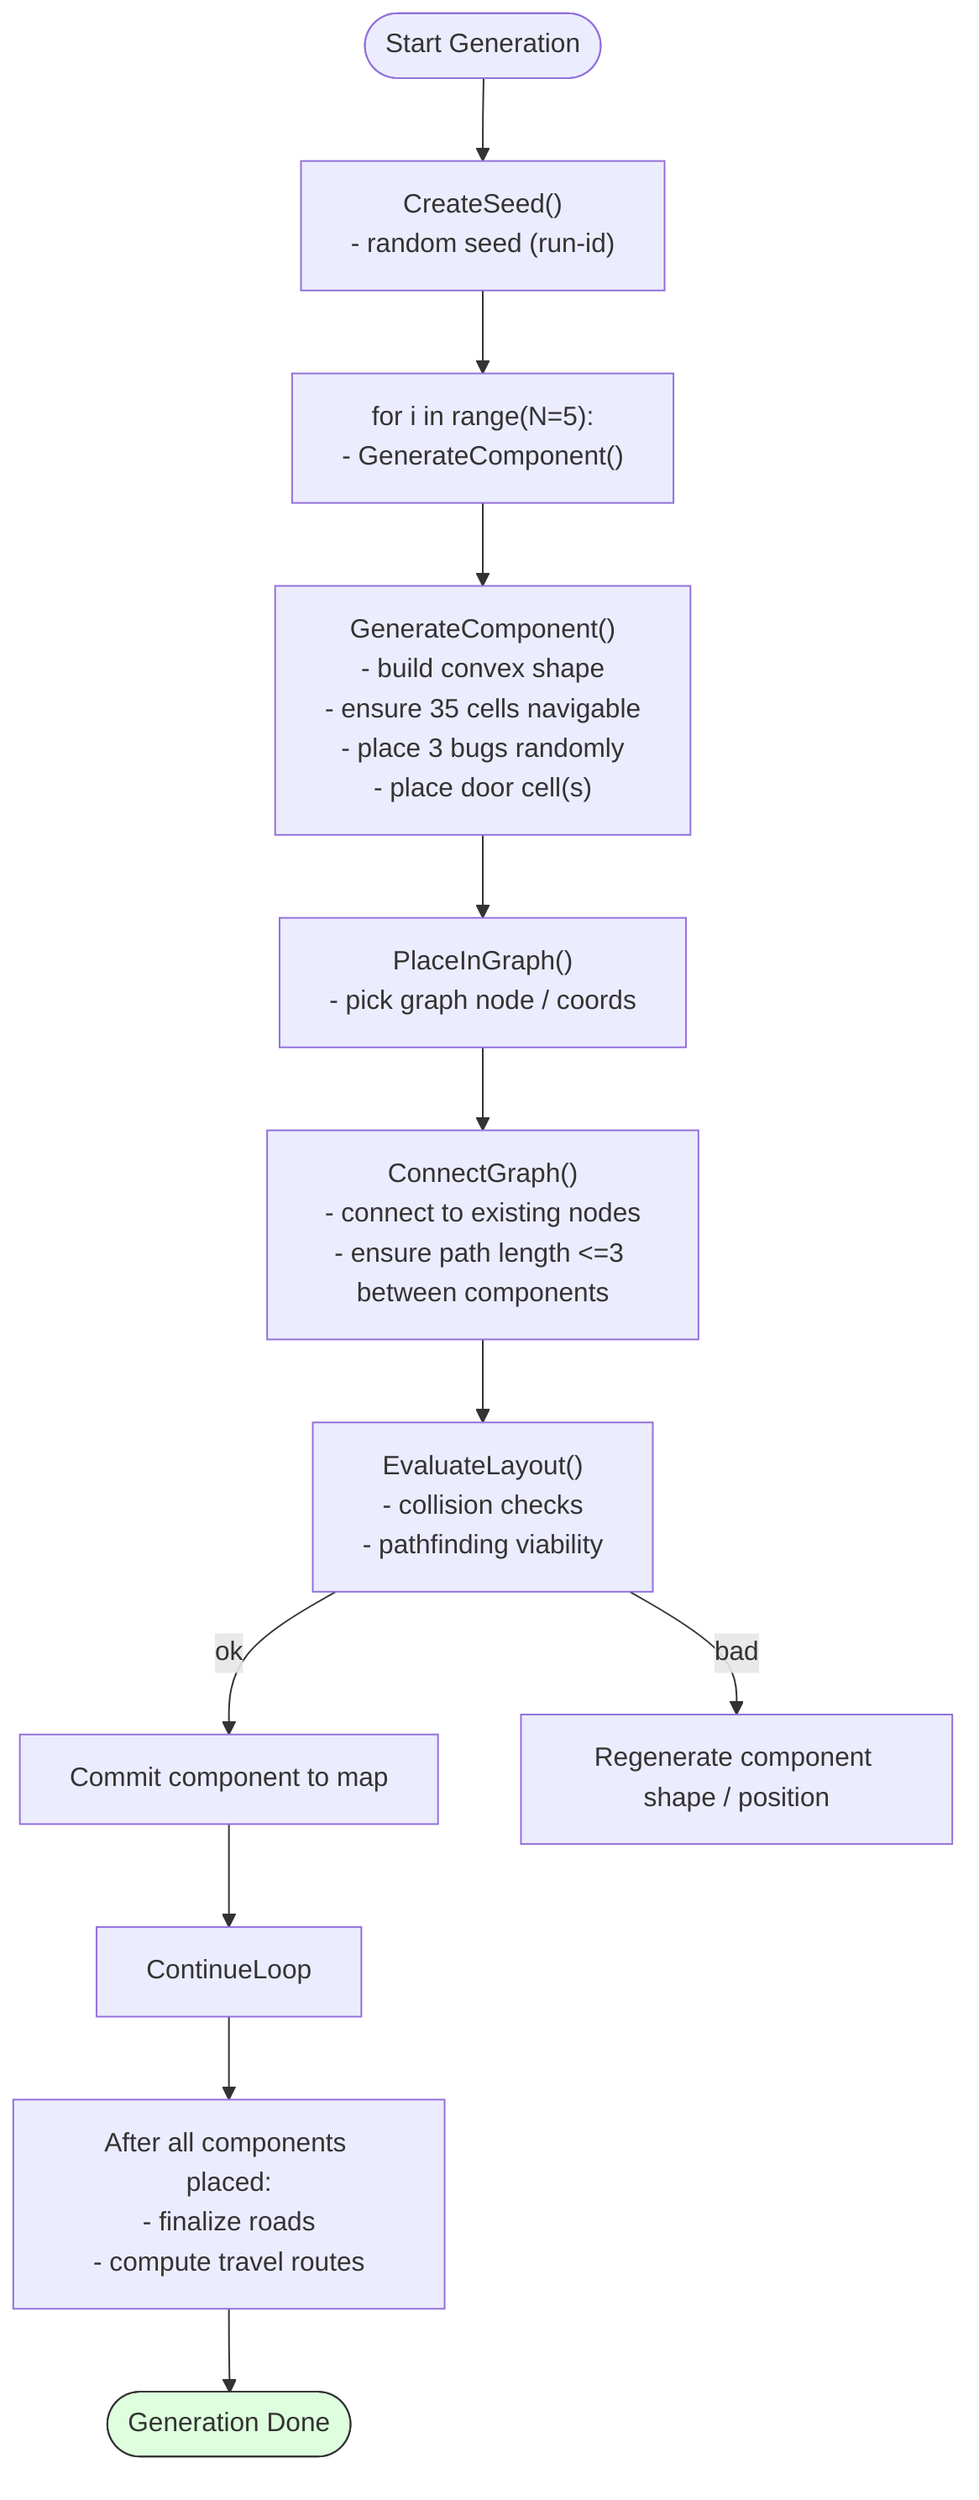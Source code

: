 flowchart TD
  Start([Start Generation]) --> CreateSeed["CreateSeed()\n- random seed (run-id)"]
  CreateSeed --> ForEachComp["for i in range(N=5):\n- GenerateComponent()"]
  ForEachComp --> GenerateComponent["GenerateComponent()\n- build convex shape\n- ensure 35 cells navigable\n- place 3 bugs randomly\n- place door cell(s)"]
  GenerateComponent --> PlaceInGraph["PlaceInGraph()\n- pick graph node / coords"]
  PlaceInGraph --> ConnectGraph["ConnectGraph()\n- connect to existing nodes\n- ensure path length <=3 between components"]
  ConnectGraph --> EvaluateLayout["EvaluateLayout()\n- collision checks\n- pathfinding viability"]
  EvaluateLayout -->|ok| Commit["Commit component to map"]
  EvaluateLayout -->|bad| Regenerate["Regenerate component shape / position"]
  Commit --> ContinueLoop
  ContinueLoop --> EndGeneration["After all components placed:\n- finalize roads\n- compute travel routes"]
  EndGeneration --> Done([Generation Done])

  style Done fill:#dfd,stroke:#333,stroke-width:1px